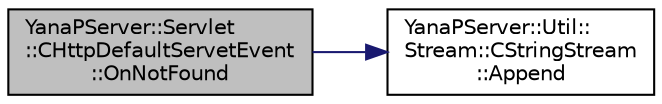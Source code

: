 digraph "YanaPServer::Servlet::CHttpDefaultServetEvent::OnNotFound"
{
  edge [fontname="Helvetica",fontsize="10",labelfontname="Helvetica",labelfontsize="10"];
  node [fontname="Helvetica",fontsize="10",shape=record];
  rankdir="LR";
  Node5 [label="YanaPServer::Servlet\l::CHttpDefaultServetEvent\l::OnNotFound",height=0.2,width=0.4,color="black", fillcolor="grey75", style="filled", fontcolor="black"];
  Node5 -> Node6 [color="midnightblue",fontsize="10",style="solid",fontname="Helvetica"];
  Node6 [label="YanaPServer::Util::\lStream::CStringStream\l::Append",height=0.2,width=0.4,color="black", fillcolor="white", style="filled",URL="$class_yana_p_server_1_1_util_1_1_stream_1_1_c_string_stream.html#aaef06ae896f3eee924b795aaea7d9ff9",tooltip="追加 "];
}
